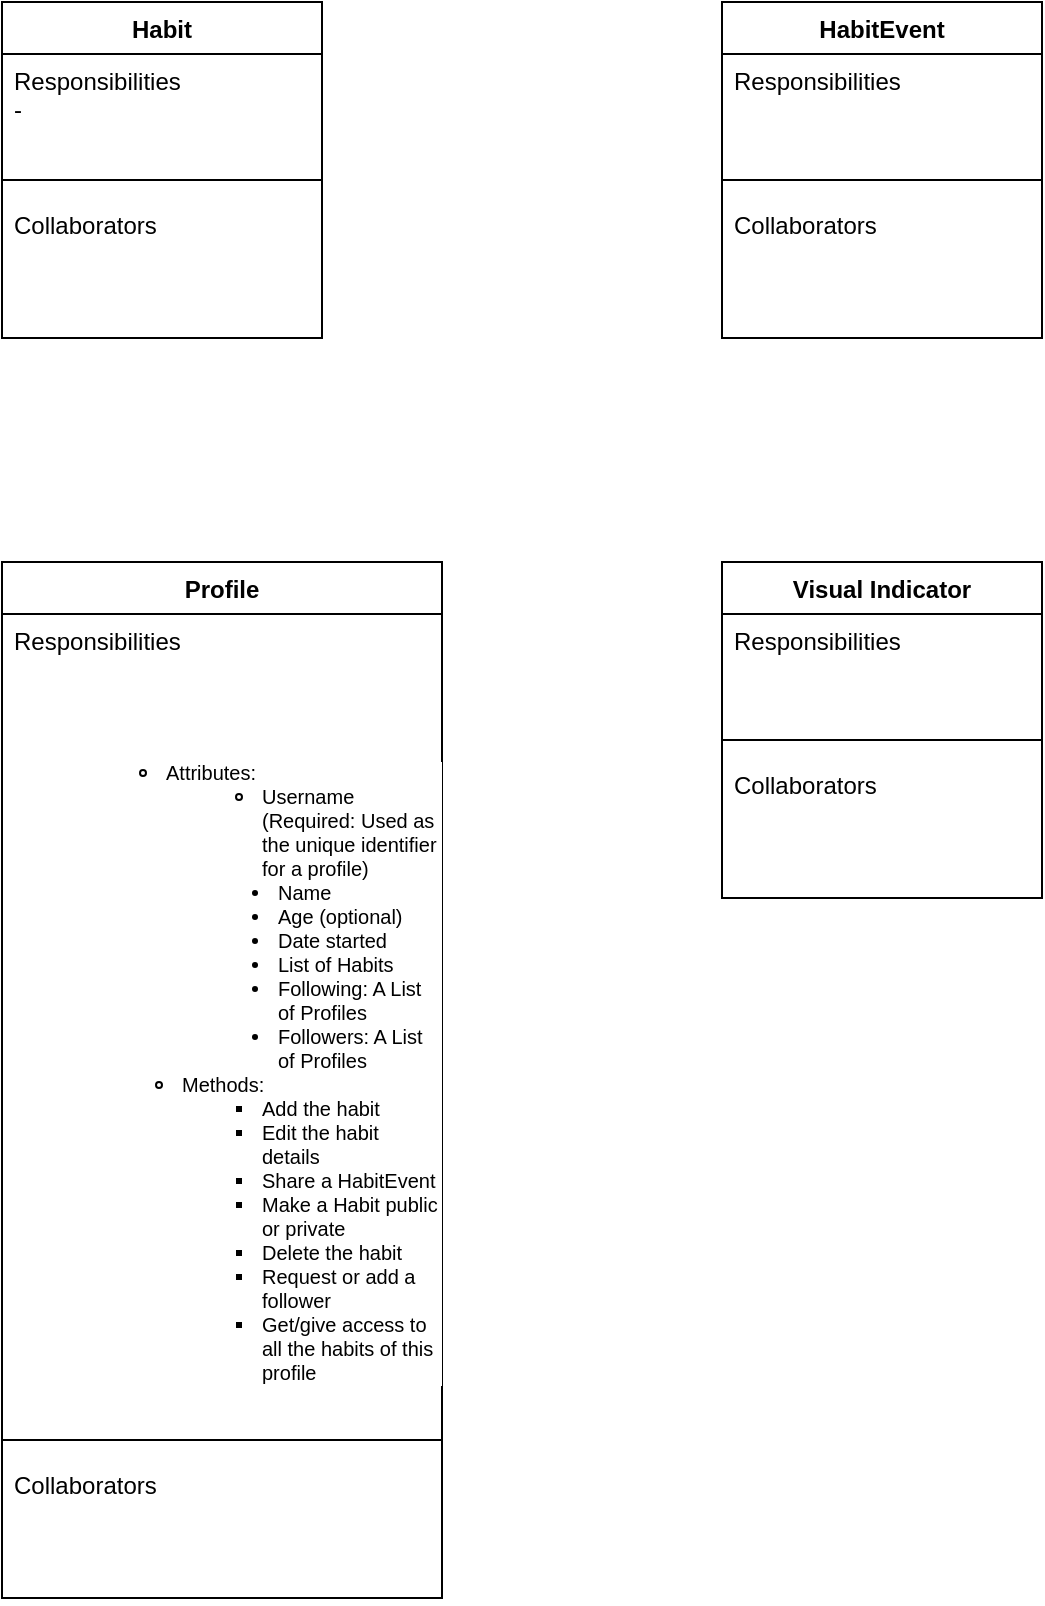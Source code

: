 <mxfile version="15.5.2" type="github">
  <diagram id="C5RBs43oDa-KdzZeNtuy" name="Page-1">
    <mxGraphModel dx="1186" dy="656" grid="1" gridSize="10" guides="1" tooltips="1" connect="1" arrows="1" fold="1" page="1" pageScale="1" pageWidth="827" pageHeight="1169" math="0" shadow="0">
      <root>
        <mxCell id="WIyWlLk6GJQsqaUBKTNV-0" />
        <mxCell id="WIyWlLk6GJQsqaUBKTNV-1" parent="WIyWlLk6GJQsqaUBKTNV-0" />
        <mxCell id="Yk_99B-b_8awWAHzNRga-0" value="Habit" style="swimlane;fontStyle=1;align=center;verticalAlign=top;childLayout=stackLayout;horizontal=1;startSize=26;horizontalStack=0;resizeParent=1;resizeParentMax=0;resizeLast=0;collapsible=1;marginBottom=0;" parent="WIyWlLk6GJQsqaUBKTNV-1" vertex="1">
          <mxGeometry x="160" y="40" width="160" height="168" as="geometry" />
        </mxCell>
        <mxCell id="Yk_99B-b_8awWAHzNRga-1" value="Responsibilities&#xa;- " style="text;strokeColor=none;fillColor=none;align=left;verticalAlign=top;spacingLeft=4;spacingRight=4;overflow=hidden;rotatable=0;points=[[0,0.5],[1,0.5]];portConstraint=eastwest;" parent="Yk_99B-b_8awWAHzNRga-0" vertex="1">
          <mxGeometry y="26" width="160" height="54" as="geometry" />
        </mxCell>
        <mxCell id="Yk_99B-b_8awWAHzNRga-2" value="" style="line;strokeWidth=1;fillColor=none;align=left;verticalAlign=middle;spacingTop=-1;spacingLeft=3;spacingRight=3;rotatable=0;labelPosition=right;points=[];portConstraint=eastwest;" parent="Yk_99B-b_8awWAHzNRga-0" vertex="1">
          <mxGeometry y="80" width="160" height="18" as="geometry" />
        </mxCell>
        <mxCell id="Yk_99B-b_8awWAHzNRga-3" value="Collaborators" style="text;strokeColor=none;fillColor=none;align=left;verticalAlign=top;spacingLeft=4;spacingRight=4;overflow=hidden;rotatable=0;points=[[0,0.5],[1,0.5]];portConstraint=eastwest;" parent="Yk_99B-b_8awWAHzNRga-0" vertex="1">
          <mxGeometry y="98" width="160" height="70" as="geometry" />
        </mxCell>
        <mxCell id="Yk_99B-b_8awWAHzNRga-29" value="HabitEvent" style="swimlane;fontStyle=1;align=center;verticalAlign=top;childLayout=stackLayout;horizontal=1;startSize=26;horizontalStack=0;resizeParent=1;resizeParentMax=0;resizeLast=0;collapsible=1;marginBottom=0;" parent="WIyWlLk6GJQsqaUBKTNV-1" vertex="1">
          <mxGeometry x="520" y="40" width="160" height="168" as="geometry" />
        </mxCell>
        <mxCell id="Yk_99B-b_8awWAHzNRga-30" value="Responsibilities" style="text;strokeColor=none;fillColor=none;align=left;verticalAlign=top;spacingLeft=4;spacingRight=4;overflow=hidden;rotatable=0;points=[[0,0.5],[1,0.5]];portConstraint=eastwest;" parent="Yk_99B-b_8awWAHzNRga-29" vertex="1">
          <mxGeometry y="26" width="160" height="54" as="geometry" />
        </mxCell>
        <mxCell id="Yk_99B-b_8awWAHzNRga-31" value="" style="line;strokeWidth=1;fillColor=none;align=left;verticalAlign=middle;spacingTop=-1;spacingLeft=3;spacingRight=3;rotatable=0;labelPosition=right;points=[];portConstraint=eastwest;" parent="Yk_99B-b_8awWAHzNRga-29" vertex="1">
          <mxGeometry y="80" width="160" height="18" as="geometry" />
        </mxCell>
        <mxCell id="Yk_99B-b_8awWAHzNRga-32" value="Collaborators" style="text;strokeColor=none;fillColor=none;align=left;verticalAlign=top;spacingLeft=4;spacingRight=4;overflow=hidden;rotatable=0;points=[[0,0.5],[1,0.5]];portConstraint=eastwest;" parent="Yk_99B-b_8awWAHzNRga-29" vertex="1">
          <mxGeometry y="98" width="160" height="70" as="geometry" />
        </mxCell>
        <mxCell id="Yk_99B-b_8awWAHzNRga-33" value="Profile" style="swimlane;fontStyle=1;align=center;verticalAlign=top;childLayout=stackLayout;horizontal=1;startSize=26;horizontalStack=0;resizeParent=1;resizeParentMax=0;resizeLast=0;collapsible=1;marginBottom=0;" parent="WIyWlLk6GJQsqaUBKTNV-1" vertex="1">
          <mxGeometry x="160" y="320" width="220" height="518" as="geometry" />
        </mxCell>
        <mxCell id="Yk_99B-b_8awWAHzNRga-34" value="Responsibilities" style="text;strokeColor=none;fillColor=none;align=left;verticalAlign=top;spacingLeft=4;spacingRight=4;overflow=hidden;rotatable=0;points=[[0,0.5],[1,0.5]];portConstraint=eastwest;" parent="Yk_99B-b_8awWAHzNRga-33" vertex="1">
          <mxGeometry y="26" width="220" height="54" as="geometry" />
        </mxCell>
        <mxCell id="0FXhxWGF-coyDp48GXa7-0" value="&lt;span id=&quot;docs-internal-guid-4743c47a-7fff-aca5-1015-05a1c3894e4b&quot; style=&quot;font-size: 10px&quot;&gt;&lt;ul style=&quot;margin-top: 0 ; margin-bottom: 0&quot;&gt;&lt;ul style=&quot;margin-top: 0 ; margin-bottom: 0&quot;&gt;&lt;li dir=&quot;ltr&quot; style=&quot;list-style-type: circle ; font-family: &amp;#34;arial&amp;#34; ; background-color: transparent ; vertical-align: baseline&quot;&gt;&lt;p dir=&quot;ltr&quot; style=&quot;line-height: 1.2 ; background-color: rgb(255 , 255 , 255) ; margin-top: 0pt ; margin-bottom: 0pt&quot;&gt;&lt;span style=&quot;background-color: transparent ; vertical-align: baseline&quot;&gt;Attributes:&lt;/span&gt;&lt;/p&gt;&lt;/li&gt;&lt;li dir=&quot;ltr&quot; style=&quot;list-style-type: circle ; font-family: &amp;#34;arial&amp;#34; ; background-color: transparent ; vertical-align: baseline ; margin-left: 36pt&quot;&gt;&lt;p dir=&quot;ltr&quot; style=&quot;line-height: 1.2 ; background-color: rgb(255 , 255 , 255) ; margin-top: 0pt ; margin-bottom: 0pt&quot;&gt;&lt;span style=&quot;background-color: transparent ; vertical-align: baseline&quot;&gt;Username (Required: Used as the unique identifier for a profile)&lt;/span&gt;&lt;/p&gt;&lt;/li&gt;&lt;/ul&gt;&lt;li dir=&quot;ltr&quot; style=&quot;list-style-type: disc ; font-family: &amp;#34;arial&amp;#34; ; background-color: transparent ; vertical-align: baseline ; margin-left: 72pt&quot;&gt;&lt;p dir=&quot;ltr&quot; style=&quot;line-height: 1.2 ; background-color: rgb(255 , 255 , 255) ; margin-top: 0pt ; margin-bottom: 0pt&quot;&gt;&lt;span style=&quot;background-color: transparent ; vertical-align: baseline&quot;&gt;Name&lt;/span&gt;&lt;/p&gt;&lt;/li&gt;&lt;li dir=&quot;ltr&quot; style=&quot;list-style-type: disc ; font-family: &amp;#34;arial&amp;#34; ; background-color: transparent ; vertical-align: baseline ; margin-left: 72pt&quot;&gt;&lt;p dir=&quot;ltr&quot; style=&quot;line-height: 1.2 ; background-color: rgb(255 , 255 , 255) ; margin-top: 0pt ; margin-bottom: 0pt&quot;&gt;&lt;span style=&quot;background-color: transparent ; vertical-align: baseline&quot;&gt;Age (optional)&lt;/span&gt;&lt;/p&gt;&lt;/li&gt;&lt;li dir=&quot;ltr&quot; style=&quot;list-style-type: disc ; font-family: &amp;#34;arial&amp;#34; ; background-color: transparent ; vertical-align: baseline ; margin-left: 72pt&quot;&gt;&lt;p dir=&quot;ltr&quot; style=&quot;line-height: 1.2 ; background-color: rgb(255 , 255 , 255) ; margin-top: 0pt ; margin-bottom: 0pt&quot;&gt;&lt;span style=&quot;background-color: transparent ; vertical-align: baseline&quot;&gt;Date started&lt;/span&gt;&lt;/p&gt;&lt;/li&gt;&lt;li dir=&quot;ltr&quot; style=&quot;list-style-type: disc ; font-family: &amp;#34;arial&amp;#34; ; background-color: transparent ; vertical-align: baseline ; margin-left: 72pt&quot;&gt;&lt;p dir=&quot;ltr&quot; style=&quot;line-height: 1.2 ; background-color: rgb(255 , 255 , 255) ; margin-top: 0pt ; margin-bottom: 0pt&quot;&gt;&lt;span style=&quot;background-color: transparent ; vertical-align: baseline&quot;&gt;List of Habits&lt;/span&gt;&lt;/p&gt;&lt;/li&gt;&lt;li dir=&quot;ltr&quot; style=&quot;list-style-type: disc ; font-family: &amp;#34;arial&amp;#34; ; background-color: transparent ; vertical-align: baseline ; margin-left: 72pt&quot;&gt;&lt;p dir=&quot;ltr&quot; style=&quot;line-height: 1.2 ; background-color: rgb(255 , 255 , 255) ; margin-top: 0pt ; margin-bottom: 0pt&quot;&gt;&lt;span style=&quot;background-color: transparent ; vertical-align: baseline&quot;&gt;Following: A List of Profiles&lt;/span&gt;&lt;/p&gt;&lt;/li&gt;&lt;li dir=&quot;ltr&quot; style=&quot;list-style-type: disc ; font-family: &amp;#34;arial&amp;#34; ; background-color: transparent ; vertical-align: baseline ; margin-left: 72pt&quot;&gt;&lt;p dir=&quot;ltr&quot; style=&quot;line-height: 1.2 ; background-color: rgb(255 , 255 , 255) ; margin-top: 0pt ; margin-bottom: 0pt&quot;&gt;&lt;span style=&quot;background-color: transparent ; vertical-align: baseline&quot;&gt;Followers: A List of Profiles&lt;/span&gt;&lt;/p&gt;&lt;/li&gt;&lt;/ul&gt;&lt;ul style=&quot;margin-top: 0 ; margin-bottom: 0&quot;&gt;&lt;li dir=&quot;ltr&quot; style=&quot;list-style-type: circle ; font-family: &amp;#34;arial&amp;#34; ; background-color: transparent ; vertical-align: baseline ; margin-left: 36pt&quot;&gt;&lt;p dir=&quot;ltr&quot; style=&quot;line-height: 1.2 ; background-color: rgb(255 , 255 , 255) ; margin-top: 0pt ; margin-bottom: 0pt&quot;&gt;&lt;span style=&quot;background-color: transparent ; vertical-align: baseline&quot;&gt;Methods:&lt;/span&gt;&lt;/p&gt;&lt;/li&gt;&lt;ul style=&quot;margin-top: 0 ; margin-bottom: 0&quot;&gt;&lt;li dir=&quot;ltr&quot; style=&quot;list-style-type: square ; font-family: &amp;#34;arial&amp;#34; ; background-color: transparent ; vertical-align: baseline ; margin-left: 36pt&quot;&gt;&lt;p dir=&quot;ltr&quot; style=&quot;line-height: 1.2 ; background-color: rgb(255 , 255 , 255) ; margin-top: 0pt ; margin-bottom: 0pt&quot;&gt;&lt;span style=&quot;background-color: transparent ; vertical-align: baseline&quot;&gt;Add the habit&lt;/span&gt;&lt;/p&gt;&lt;/li&gt;&lt;li dir=&quot;ltr&quot; style=&quot;list-style-type: square ; font-family: &amp;#34;arial&amp;#34; ; background-color: transparent ; vertical-align: baseline ; margin-left: 36pt&quot;&gt;&lt;p dir=&quot;ltr&quot; style=&quot;line-height: 1.2 ; background-color: rgb(255 , 255 , 255) ; margin-top: 0pt ; margin-bottom: 0pt&quot;&gt;&lt;span style=&quot;background-color: transparent ; vertical-align: baseline&quot;&gt;Edit the habit details&lt;/span&gt;&lt;/p&gt;&lt;/li&gt;&lt;li dir=&quot;ltr&quot; style=&quot;list-style-type: square ; font-family: &amp;#34;arial&amp;#34; ; background-color: transparent ; vertical-align: baseline ; margin-left: 36pt&quot;&gt;&lt;p dir=&quot;ltr&quot; style=&quot;line-height: 1.2 ; background-color: rgb(255 , 255 , 255) ; margin-top: 0pt ; margin-bottom: 0pt&quot;&gt;&lt;span style=&quot;background-color: transparent ; vertical-align: baseline&quot;&gt;Share a HabitEvent&lt;/span&gt;&lt;/p&gt;&lt;/li&gt;&lt;li dir=&quot;ltr&quot; style=&quot;list-style-type: square ; font-family: &amp;#34;arial&amp;#34; ; background-color: transparent ; vertical-align: baseline ; margin-left: 36pt&quot;&gt;&lt;p dir=&quot;ltr&quot; style=&quot;line-height: 1.2 ; background-color: rgb(255 , 255 , 255) ; margin-top: 0pt ; margin-bottom: 0pt&quot;&gt;&lt;span style=&quot;background-color: transparent ; vertical-align: baseline&quot;&gt;Make a Habit public or private&lt;/span&gt;&lt;/p&gt;&lt;/li&gt;&lt;li dir=&quot;ltr&quot; style=&quot;list-style-type: square ; font-family: &amp;#34;arial&amp;#34; ; background-color: transparent ; vertical-align: baseline ; margin-left: 36pt&quot;&gt;&lt;p dir=&quot;ltr&quot; style=&quot;line-height: 1.2 ; background-color: rgb(255 , 255 , 255) ; margin-top: 0pt ; margin-bottom: 0pt&quot;&gt;&lt;span style=&quot;background-color: transparent ; vertical-align: baseline&quot;&gt;Delete the habit&lt;/span&gt;&lt;/p&gt;&lt;/li&gt;&lt;li dir=&quot;ltr&quot; style=&quot;list-style-type: square ; font-family: &amp;#34;arial&amp;#34; ; background-color: transparent ; vertical-align: baseline ; margin-left: 36pt&quot;&gt;&lt;p dir=&quot;ltr&quot; style=&quot;line-height: 1.2 ; background-color: rgb(255 , 255 , 255) ; margin-top: 0pt ; margin-bottom: 0pt&quot;&gt;&lt;span style=&quot;background-color: transparent ; vertical-align: baseline&quot;&gt;Request or add a follower&lt;/span&gt;&lt;/p&gt;&lt;/li&gt;&lt;li dir=&quot;ltr&quot; style=&quot;list-style-type: square ; font-family: &amp;#34;arial&amp;#34; ; background-color: transparent ; vertical-align: baseline ; margin-left: 36pt&quot;&gt;&lt;p dir=&quot;ltr&quot; style=&quot;line-height: 1.2 ; background-color: rgb(255 , 255 , 255) ; margin-top: 0pt ; margin-bottom: 0pt&quot;&gt;&lt;span style=&quot;background-color: transparent ; vertical-align: baseline&quot;&gt;Get/give access to all the habits of this profile&lt;/span&gt;&lt;/p&gt;&lt;/li&gt;&lt;/ul&gt;&lt;/ul&gt;&lt;/span&gt;" style="text;html=1;strokeColor=none;fillColor=none;align=left;verticalAlign=middle;whiteSpace=wrap;rounded=0;" vertex="1" parent="Yk_99B-b_8awWAHzNRga-33">
          <mxGeometry y="80" width="220" height="350" as="geometry" />
        </mxCell>
        <mxCell id="Yk_99B-b_8awWAHzNRga-35" value="" style="line;strokeWidth=1;fillColor=none;align=left;verticalAlign=middle;spacingTop=-1;spacingLeft=3;spacingRight=3;rotatable=0;labelPosition=right;points=[];portConstraint=eastwest;" parent="Yk_99B-b_8awWAHzNRga-33" vertex="1">
          <mxGeometry y="430" width="220" height="18" as="geometry" />
        </mxCell>
        <mxCell id="Yk_99B-b_8awWAHzNRga-36" value="Collaborators" style="text;strokeColor=none;fillColor=none;align=left;verticalAlign=top;spacingLeft=4;spacingRight=4;overflow=hidden;rotatable=0;points=[[0,0.5],[1,0.5]];portConstraint=eastwest;" parent="Yk_99B-b_8awWAHzNRga-33" vertex="1">
          <mxGeometry y="448" width="220" height="70" as="geometry" />
        </mxCell>
        <mxCell id="Yk_99B-b_8awWAHzNRga-37" value="Visual Indicator" style="swimlane;fontStyle=1;align=center;verticalAlign=top;childLayout=stackLayout;horizontal=1;startSize=26;horizontalStack=0;resizeParent=1;resizeParentMax=0;resizeLast=0;collapsible=1;marginBottom=0;" parent="WIyWlLk6GJQsqaUBKTNV-1" vertex="1">
          <mxGeometry x="520" y="320" width="160" height="168" as="geometry" />
        </mxCell>
        <mxCell id="Yk_99B-b_8awWAHzNRga-38" value="Responsibilities" style="text;strokeColor=none;fillColor=none;align=left;verticalAlign=top;spacingLeft=4;spacingRight=4;overflow=hidden;rotatable=0;points=[[0,0.5],[1,0.5]];portConstraint=eastwest;" parent="Yk_99B-b_8awWAHzNRga-37" vertex="1">
          <mxGeometry y="26" width="160" height="54" as="geometry" />
        </mxCell>
        <mxCell id="Yk_99B-b_8awWAHzNRga-39" value="" style="line;strokeWidth=1;fillColor=none;align=left;verticalAlign=middle;spacingTop=-1;spacingLeft=3;spacingRight=3;rotatable=0;labelPosition=right;points=[];portConstraint=eastwest;" parent="Yk_99B-b_8awWAHzNRga-37" vertex="1">
          <mxGeometry y="80" width="160" height="18" as="geometry" />
        </mxCell>
        <mxCell id="Yk_99B-b_8awWAHzNRga-40" value="Collaborators" style="text;strokeColor=none;fillColor=none;align=left;verticalAlign=top;spacingLeft=4;spacingRight=4;overflow=hidden;rotatable=0;points=[[0,0.5],[1,0.5]];portConstraint=eastwest;" parent="Yk_99B-b_8awWAHzNRga-37" vertex="1">
          <mxGeometry y="98" width="160" height="70" as="geometry" />
        </mxCell>
      </root>
    </mxGraphModel>
  </diagram>
</mxfile>
